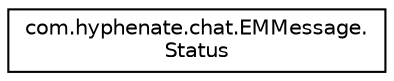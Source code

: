 digraph "类继承关系图"
{
  edge [fontname="Helvetica",fontsize="10",labelfontname="Helvetica",labelfontsize="10"];
  node [fontname="Helvetica",fontsize="10",shape=record];
  rankdir="LR";
  Node1 [label="com.hyphenate.chat.EMMessage.\lStatus",height=0.2,width=0.4,color="black", fillcolor="white", style="filled",URL="$enumcom_1_1hyphenate_1_1chat_1_1EMMessage_1_1Status.html"];
}
